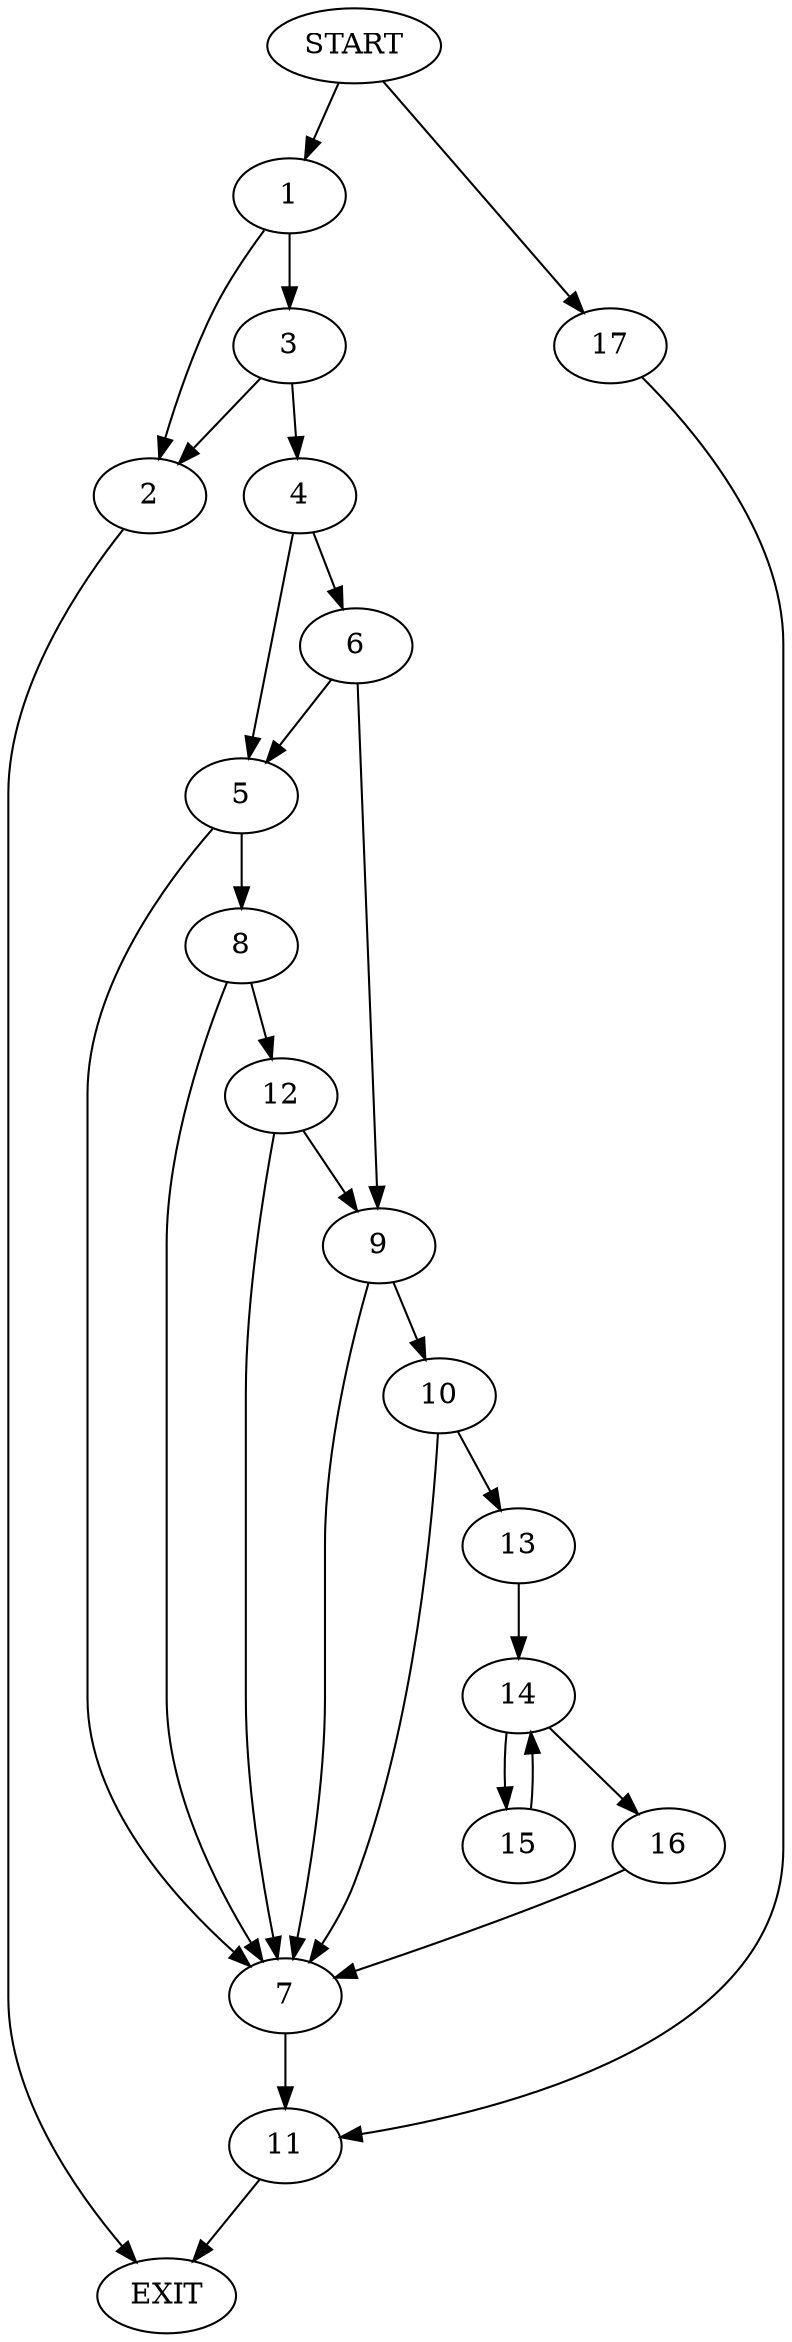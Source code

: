 digraph {
0 [label="START"]
18 [label="EXIT"]
0 -> 1
1 -> 2
1 -> 3
2 -> 18
3 -> 4
3 -> 2
4 -> 5
4 -> 6
5 -> 7
5 -> 8
6 -> 5
6 -> 9
9 -> 7
9 -> 10
7 -> 11
8 -> 7
8 -> 12
12 -> 7
12 -> 9
10 -> 13
10 -> 7
13 -> 14
14 -> 15
14 -> 16
15 -> 14
16 -> 7
11 -> 18
0 -> 17
17 -> 11
}
